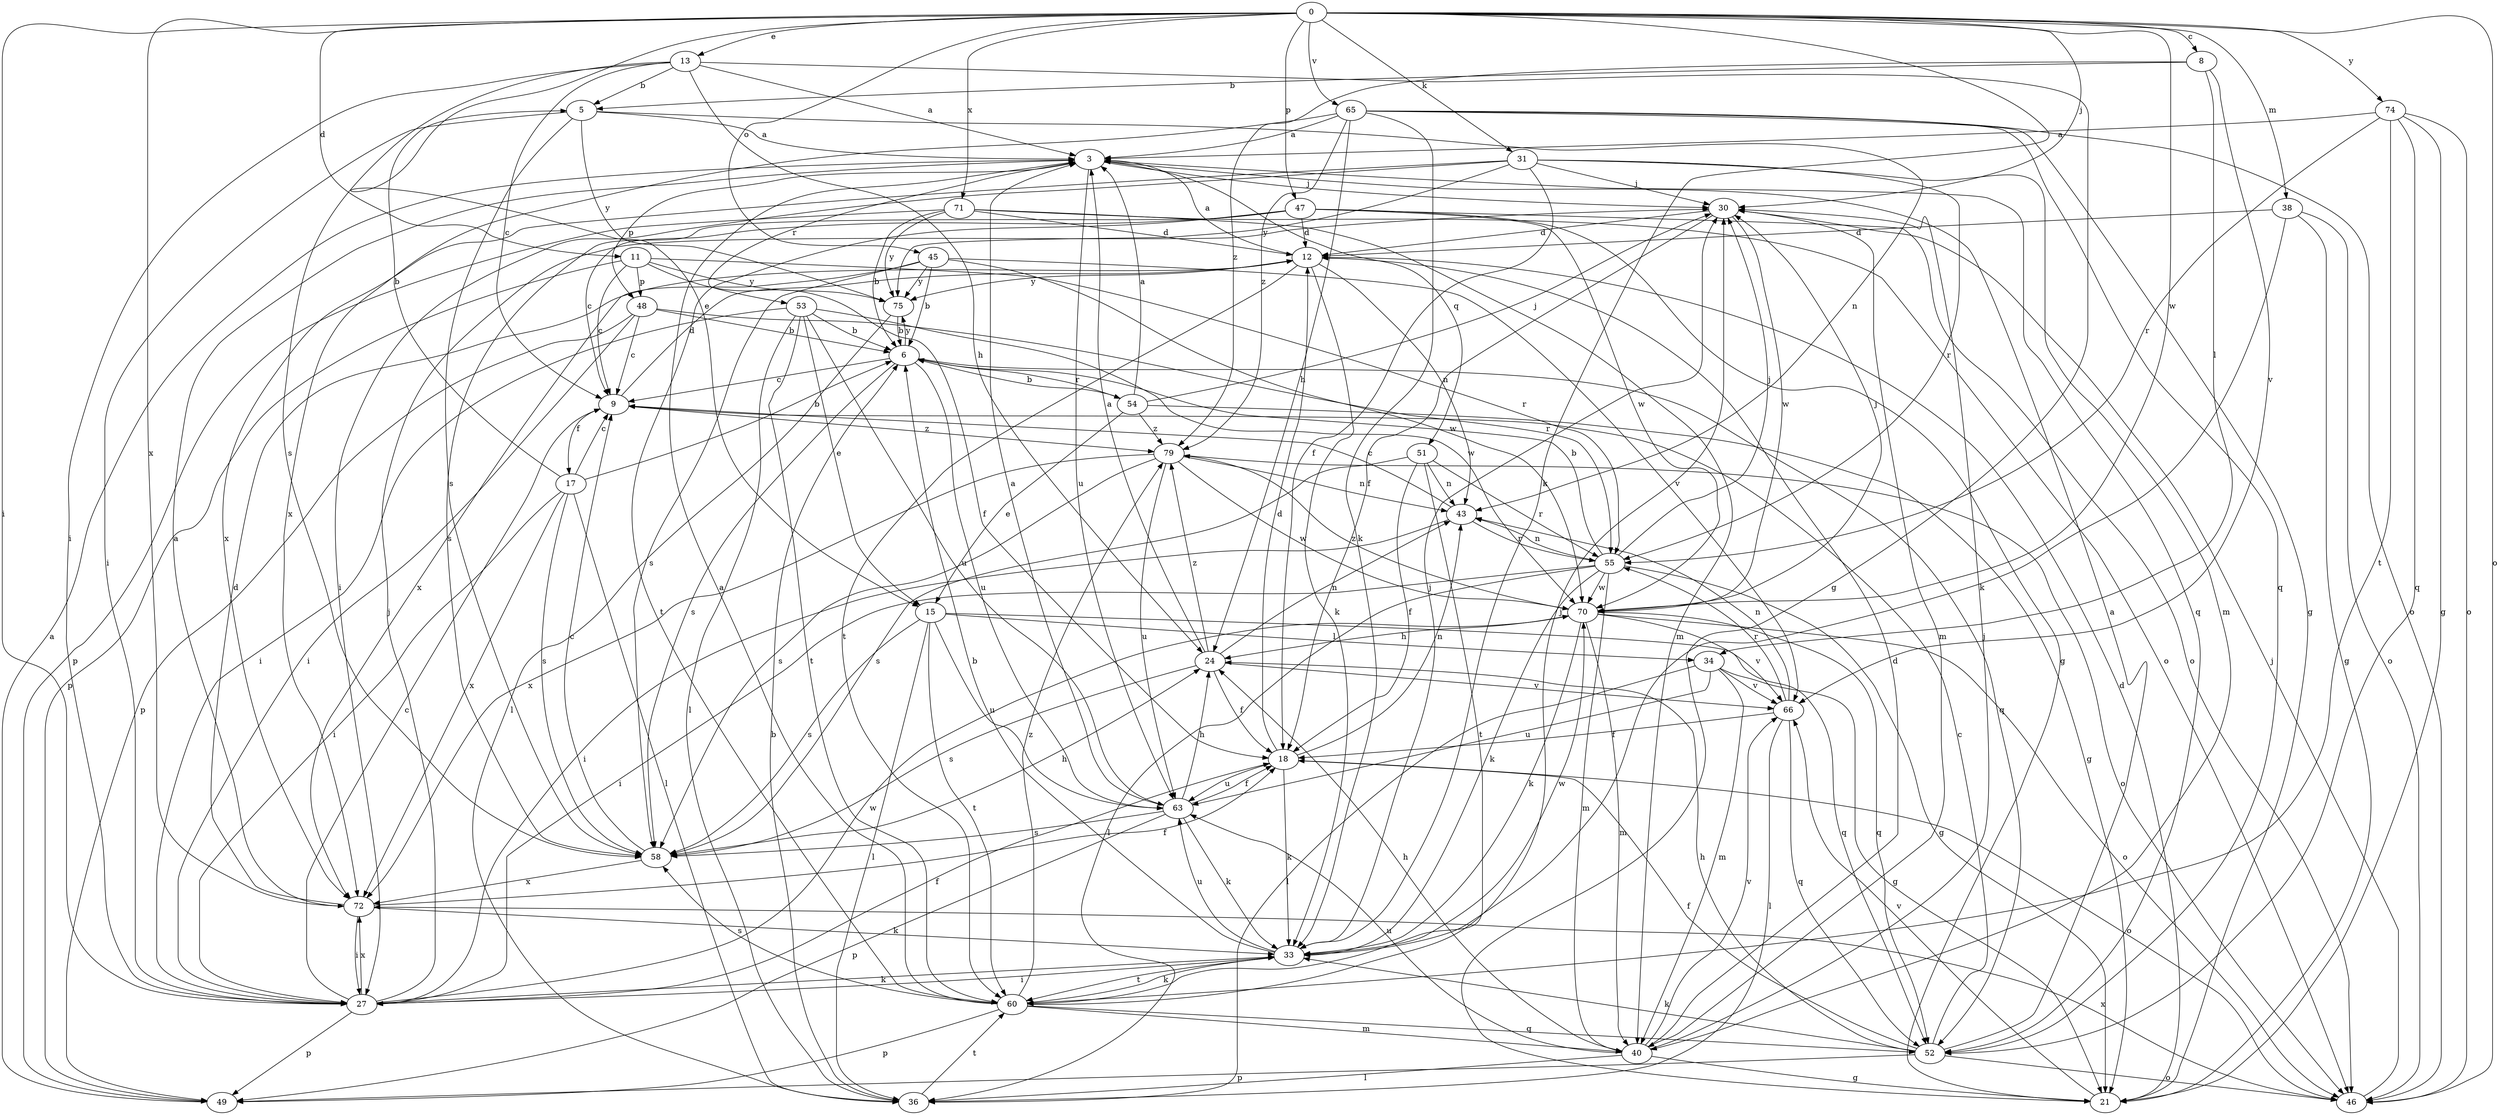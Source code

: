 strict digraph  {
0;
3;
5;
6;
8;
9;
11;
12;
13;
15;
17;
18;
21;
24;
27;
30;
31;
33;
34;
36;
38;
40;
43;
45;
46;
47;
48;
49;
51;
52;
53;
54;
55;
58;
60;
63;
65;
66;
70;
71;
72;
74;
75;
79;
0 -> 8  [label=c];
0 -> 11  [label=d];
0 -> 13  [label=e];
0 -> 15  [label=e];
0 -> 27  [label=i];
0 -> 30  [label=j];
0 -> 31  [label=k];
0 -> 33  [label=k];
0 -> 38  [label=m];
0 -> 45  [label=o];
0 -> 46  [label=o];
0 -> 47  [label=p];
0 -> 65  [label=v];
0 -> 70  [label=w];
0 -> 71  [label=x];
0 -> 72  [label=x];
0 -> 74  [label=y];
3 -> 30  [label=j];
3 -> 48  [label=p];
3 -> 51  [label=q];
3 -> 52  [label=q];
3 -> 53  [label=r];
3 -> 63  [label=u];
5 -> 3  [label=a];
5 -> 27  [label=i];
5 -> 43  [label=n];
5 -> 58  [label=s];
5 -> 75  [label=y];
6 -> 9  [label=c];
6 -> 52  [label=q];
6 -> 54  [label=r];
6 -> 58  [label=s];
6 -> 63  [label=u];
6 -> 75  [label=y];
8 -> 5  [label=b];
8 -> 34  [label=l];
8 -> 66  [label=v];
8 -> 79  [label=z];
9 -> 12  [label=d];
9 -> 17  [label=f];
9 -> 79  [label=z];
11 -> 9  [label=c];
11 -> 18  [label=f];
11 -> 48  [label=p];
11 -> 49  [label=p];
11 -> 55  [label=r];
11 -> 75  [label=y];
12 -> 3  [label=a];
12 -> 33  [label=k];
12 -> 43  [label=n];
12 -> 60  [label=t];
12 -> 75  [label=y];
13 -> 3  [label=a];
13 -> 5  [label=b];
13 -> 9  [label=c];
13 -> 21  [label=g];
13 -> 24  [label=h];
13 -> 27  [label=i];
13 -> 58  [label=s];
15 -> 34  [label=l];
15 -> 36  [label=l];
15 -> 52  [label=q];
15 -> 58  [label=s];
15 -> 60  [label=t];
15 -> 63  [label=u];
17 -> 5  [label=b];
17 -> 6  [label=b];
17 -> 9  [label=c];
17 -> 27  [label=i];
17 -> 36  [label=l];
17 -> 58  [label=s];
17 -> 72  [label=x];
18 -> 12  [label=d];
18 -> 33  [label=k];
18 -> 43  [label=n];
18 -> 46  [label=o];
18 -> 63  [label=u];
21 -> 12  [label=d];
21 -> 66  [label=v];
24 -> 3  [label=a];
24 -> 18  [label=f];
24 -> 43  [label=n];
24 -> 58  [label=s];
24 -> 66  [label=v];
24 -> 79  [label=z];
27 -> 9  [label=c];
27 -> 18  [label=f];
27 -> 30  [label=j];
27 -> 33  [label=k];
27 -> 49  [label=p];
27 -> 70  [label=w];
27 -> 72  [label=x];
30 -> 12  [label=d];
30 -> 18  [label=f];
30 -> 40  [label=m];
30 -> 70  [label=w];
31 -> 18  [label=f];
31 -> 27  [label=i];
31 -> 30  [label=j];
31 -> 40  [label=m];
31 -> 55  [label=r];
31 -> 72  [label=x];
31 -> 75  [label=y];
33 -> 6  [label=b];
33 -> 27  [label=i];
33 -> 30  [label=j];
33 -> 60  [label=t];
33 -> 63  [label=u];
33 -> 70  [label=w];
34 -> 21  [label=g];
34 -> 36  [label=l];
34 -> 40  [label=m];
34 -> 63  [label=u];
34 -> 66  [label=v];
36 -> 6  [label=b];
36 -> 60  [label=t];
38 -> 12  [label=d];
38 -> 21  [label=g];
38 -> 33  [label=k];
38 -> 46  [label=o];
40 -> 12  [label=d];
40 -> 21  [label=g];
40 -> 24  [label=h];
40 -> 30  [label=j];
40 -> 36  [label=l];
40 -> 63  [label=u];
40 -> 66  [label=v];
43 -> 9  [label=c];
43 -> 27  [label=i];
43 -> 55  [label=r];
45 -> 6  [label=b];
45 -> 58  [label=s];
45 -> 66  [label=v];
45 -> 70  [label=w];
45 -> 72  [label=x];
45 -> 75  [label=y];
46 -> 30  [label=j];
46 -> 72  [label=x];
47 -> 9  [label=c];
47 -> 12  [label=d];
47 -> 21  [label=g];
47 -> 46  [label=o];
47 -> 58  [label=s];
47 -> 60  [label=t];
47 -> 70  [label=w];
48 -> 6  [label=b];
48 -> 9  [label=c];
48 -> 27  [label=i];
48 -> 49  [label=p];
48 -> 55  [label=r];
49 -> 3  [label=a];
51 -> 18  [label=f];
51 -> 43  [label=n];
51 -> 55  [label=r];
51 -> 58  [label=s];
51 -> 60  [label=t];
52 -> 3  [label=a];
52 -> 9  [label=c];
52 -> 18  [label=f];
52 -> 24  [label=h];
52 -> 33  [label=k];
52 -> 46  [label=o];
52 -> 49  [label=p];
53 -> 6  [label=b];
53 -> 15  [label=e];
53 -> 27  [label=i];
53 -> 36  [label=l];
53 -> 60  [label=t];
53 -> 63  [label=u];
53 -> 70  [label=w];
54 -> 3  [label=a];
54 -> 6  [label=b];
54 -> 15  [label=e];
54 -> 21  [label=g];
54 -> 30  [label=j];
54 -> 79  [label=z];
55 -> 6  [label=b];
55 -> 21  [label=g];
55 -> 27  [label=i];
55 -> 30  [label=j];
55 -> 33  [label=k];
55 -> 36  [label=l];
55 -> 40  [label=m];
55 -> 43  [label=n];
55 -> 70  [label=w];
58 -> 9  [label=c];
58 -> 24  [label=h];
58 -> 72  [label=x];
60 -> 3  [label=a];
60 -> 30  [label=j];
60 -> 33  [label=k];
60 -> 40  [label=m];
60 -> 49  [label=p];
60 -> 52  [label=q];
60 -> 58  [label=s];
60 -> 79  [label=z];
63 -> 3  [label=a];
63 -> 18  [label=f];
63 -> 24  [label=h];
63 -> 33  [label=k];
63 -> 49  [label=p];
63 -> 58  [label=s];
65 -> 3  [label=a];
65 -> 21  [label=g];
65 -> 24  [label=h];
65 -> 33  [label=k];
65 -> 46  [label=o];
65 -> 52  [label=q];
65 -> 72  [label=x];
65 -> 79  [label=z];
66 -> 18  [label=f];
66 -> 36  [label=l];
66 -> 43  [label=n];
66 -> 52  [label=q];
66 -> 55  [label=r];
70 -> 24  [label=h];
70 -> 30  [label=j];
70 -> 33  [label=k];
70 -> 40  [label=m];
70 -> 46  [label=o];
70 -> 52  [label=q];
70 -> 66  [label=v];
70 -> 79  [label=z];
71 -> 6  [label=b];
71 -> 12  [label=d];
71 -> 40  [label=m];
71 -> 46  [label=o];
71 -> 49  [label=p];
71 -> 75  [label=y];
72 -> 3  [label=a];
72 -> 12  [label=d];
72 -> 18  [label=f];
72 -> 27  [label=i];
72 -> 33  [label=k];
74 -> 3  [label=a];
74 -> 21  [label=g];
74 -> 46  [label=o];
74 -> 52  [label=q];
74 -> 55  [label=r];
74 -> 60  [label=t];
75 -> 6  [label=b];
75 -> 36  [label=l];
79 -> 43  [label=n];
79 -> 46  [label=o];
79 -> 58  [label=s];
79 -> 63  [label=u];
79 -> 70  [label=w];
79 -> 72  [label=x];
}
